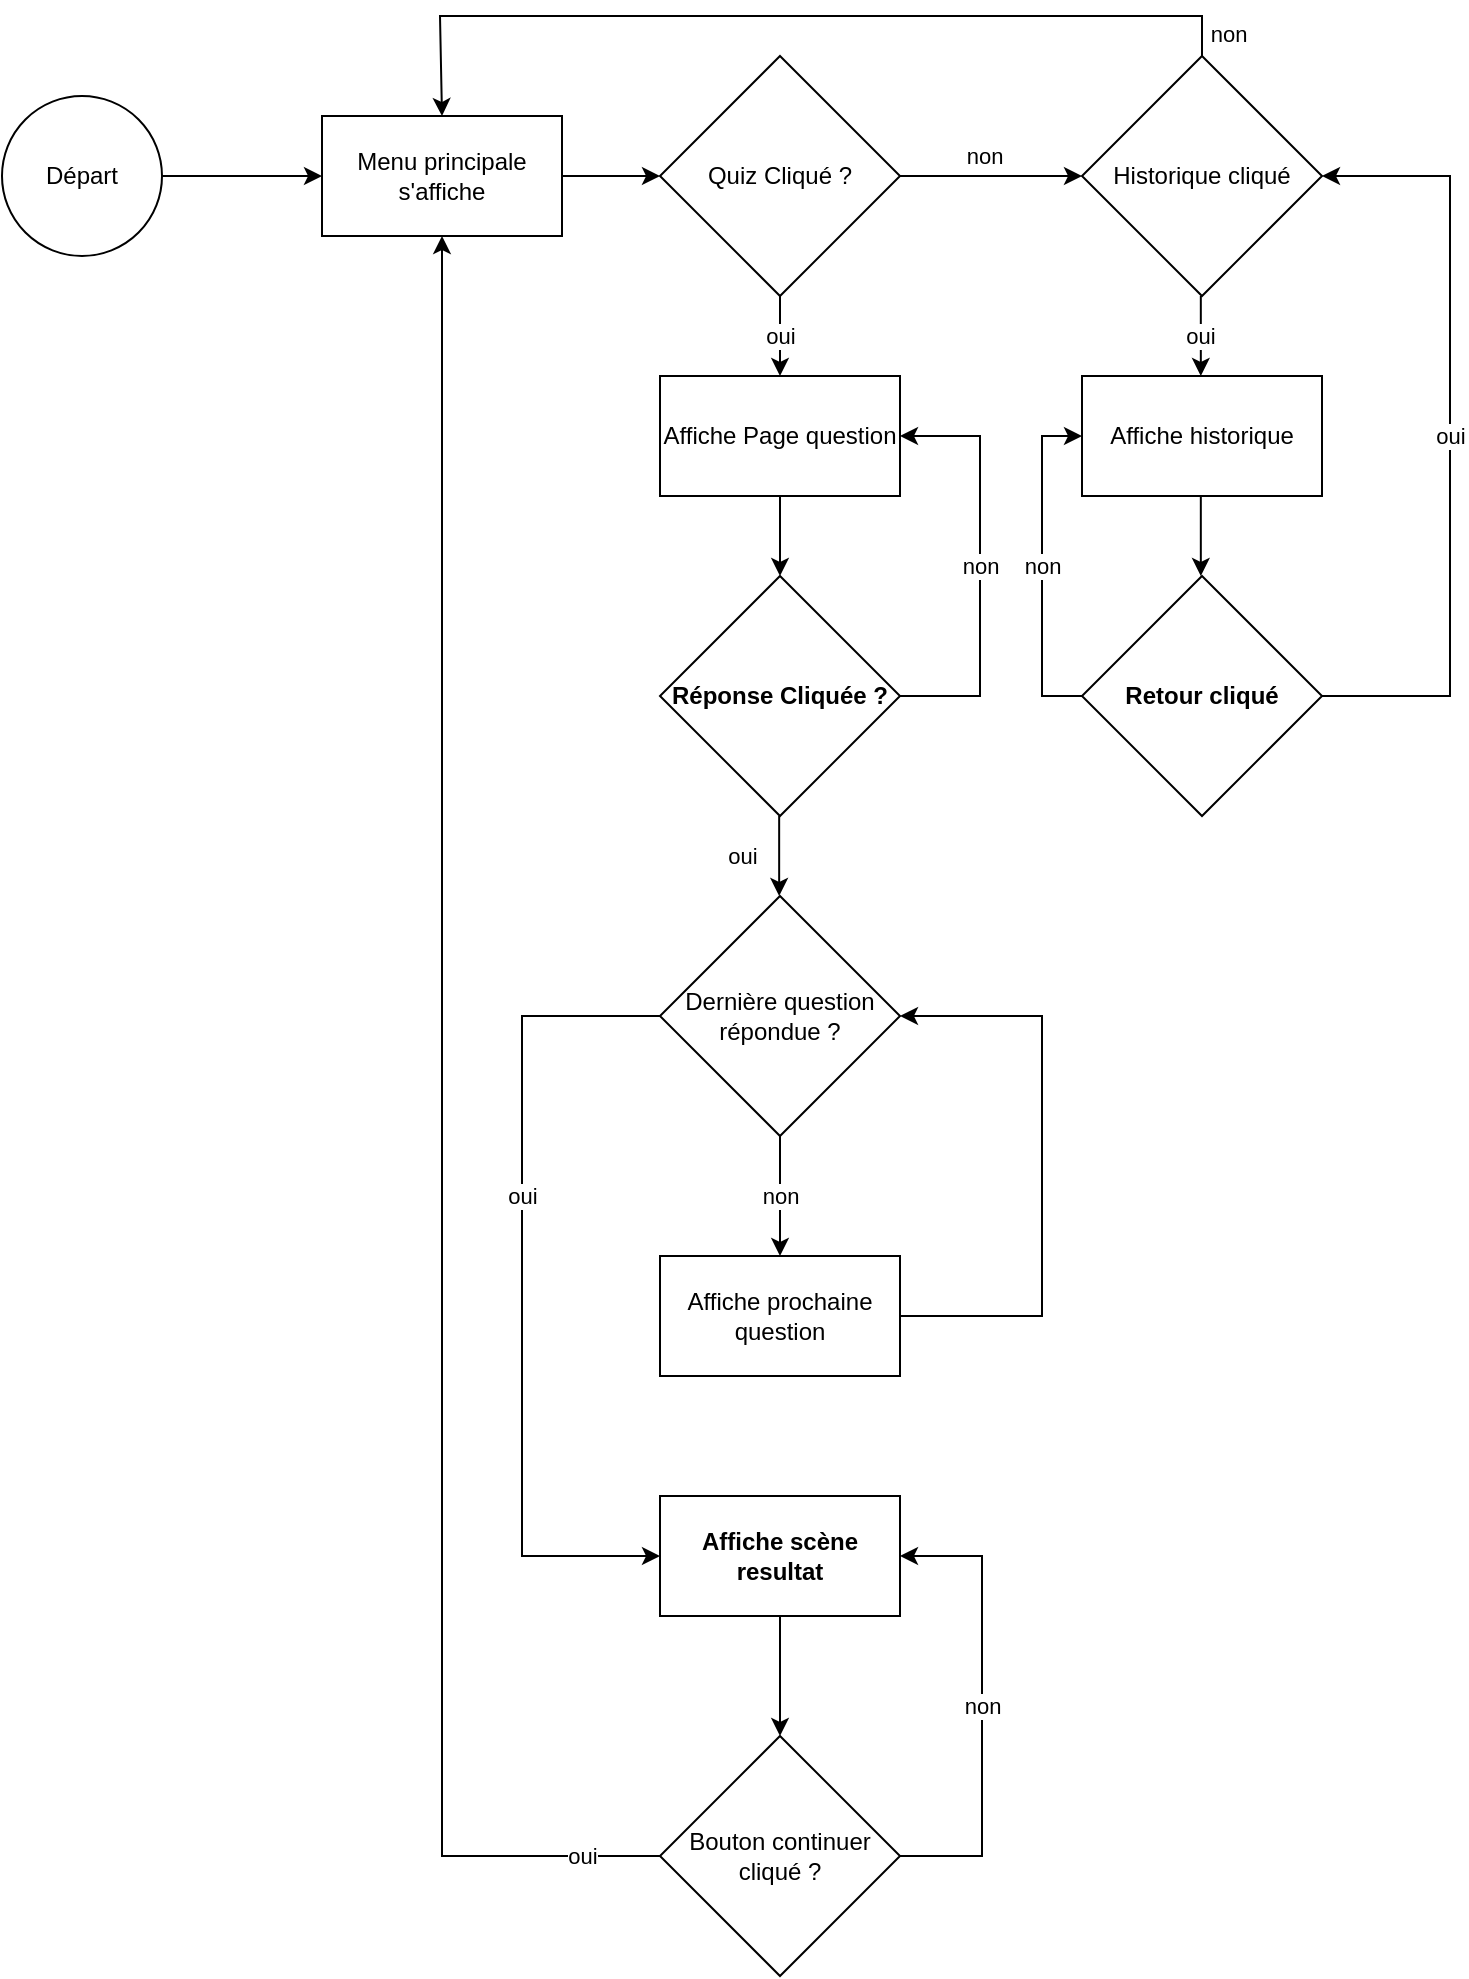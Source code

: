 <mxfile version="23.1.5" type="device">
  <diagram name="Page-1" id="Lv_ohLM1eShK9Vs1BQyF">
    <mxGraphModel dx="2353" dy="1211" grid="1" gridSize="10" guides="1" tooltips="1" connect="1" arrows="1" fold="1" page="1" pageScale="1" pageWidth="827" pageHeight="1169" math="0" shadow="0">
      <root>
        <mxCell id="0" />
        <mxCell id="1" parent="0" />
        <mxCell id="QOv__IoL_4pgsVMGiqMi-2" value="Départ" style="ellipse;whiteSpace=wrap;html=1;aspect=fixed;" vertex="1" parent="1">
          <mxGeometry x="52" y="135" width="80" height="80" as="geometry" />
        </mxCell>
        <mxCell id="QOv__IoL_4pgsVMGiqMi-4" value="Menu principale s&#39;affiche" style="rounded=0;whiteSpace=wrap;html=1;" vertex="1" parent="1">
          <mxGeometry x="212" y="145" width="120" height="60" as="geometry" />
        </mxCell>
        <mxCell id="QOv__IoL_4pgsVMGiqMi-10" value="non" style="edgeStyle=orthogonalEdgeStyle;rounded=0;orthogonalLoop=1;jettySize=auto;html=1;" edge="1" parent="1" source="QOv__IoL_4pgsVMGiqMi-5" target="QOv__IoL_4pgsVMGiqMi-6">
          <mxGeometry x="-0.08" y="10" relative="1" as="geometry">
            <mxPoint as="offset" />
          </mxGeometry>
        </mxCell>
        <mxCell id="QOv__IoL_4pgsVMGiqMi-5" value="Quiz Cliqué ?" style="rhombus;whiteSpace=wrap;html=1;" vertex="1" parent="1">
          <mxGeometry x="381" y="115" width="120" height="120" as="geometry" />
        </mxCell>
        <mxCell id="QOv__IoL_4pgsVMGiqMi-6" value="Historique cliqué" style="rhombus;whiteSpace=wrap;html=1;" vertex="1" parent="1">
          <mxGeometry x="592" y="115" width="120" height="120" as="geometry" />
        </mxCell>
        <mxCell id="QOv__IoL_4pgsVMGiqMi-8" value="" style="endArrow=classic;html=1;rounded=0;exitX=1;exitY=0.5;exitDx=0;exitDy=0;" edge="1" parent="1" source="QOv__IoL_4pgsVMGiqMi-2" target="QOv__IoL_4pgsVMGiqMi-4">
          <mxGeometry width="50" height="50" relative="1" as="geometry">
            <mxPoint x="321" y="355" as="sourcePoint" />
            <mxPoint x="371" y="305" as="targetPoint" />
          </mxGeometry>
        </mxCell>
        <mxCell id="QOv__IoL_4pgsVMGiqMi-9" value="" style="endArrow=classic;html=1;rounded=0;exitX=1;exitY=0.5;exitDx=0;exitDy=0;entryX=0;entryY=0.5;entryDx=0;entryDy=0;" edge="1" parent="1" source="QOv__IoL_4pgsVMGiqMi-4" target="QOv__IoL_4pgsVMGiqMi-5">
          <mxGeometry width="50" height="50" relative="1" as="geometry">
            <mxPoint x="381" y="345" as="sourcePoint" />
            <mxPoint x="431" y="295" as="targetPoint" />
          </mxGeometry>
        </mxCell>
        <mxCell id="QOv__IoL_4pgsVMGiqMi-11" value="non" style="endArrow=classic;html=1;rounded=0;exitX=0.5;exitY=0;exitDx=0;exitDy=0;entryX=0.5;entryY=0;entryDx=0;entryDy=0;" edge="1" parent="1" source="QOv__IoL_4pgsVMGiqMi-6" target="QOv__IoL_4pgsVMGiqMi-4">
          <mxGeometry x="-0.952" y="-13" width="50" height="50" relative="1" as="geometry">
            <mxPoint x="641" y="105" as="sourcePoint" />
            <mxPoint x="691" y="55" as="targetPoint" />
            <Array as="points">
              <mxPoint x="652" y="95" />
              <mxPoint x="591" y="95" />
              <mxPoint x="271" y="95" />
            </Array>
            <mxPoint as="offset" />
          </mxGeometry>
        </mxCell>
        <mxCell id="QOv__IoL_4pgsVMGiqMi-12" value="Affiche Page question" style="rounded=0;whiteSpace=wrap;html=1;" vertex="1" parent="1">
          <mxGeometry x="381" y="275" width="120" height="60" as="geometry" />
        </mxCell>
        <mxCell id="QOv__IoL_4pgsVMGiqMi-13" value="oui" style="endArrow=classic;html=1;rounded=0;exitX=0.5;exitY=1;exitDx=0;exitDy=0;" edge="1" parent="1" source="QOv__IoL_4pgsVMGiqMi-5" target="QOv__IoL_4pgsVMGiqMi-12">
          <mxGeometry width="50" height="50" relative="1" as="geometry">
            <mxPoint x="451" y="245" as="sourcePoint" />
            <mxPoint x="661" y="295" as="targetPoint" />
          </mxGeometry>
        </mxCell>
        <mxCell id="QOv__IoL_4pgsVMGiqMi-15" value="" style="endArrow=classic;html=1;rounded=0;exitX=0.5;exitY=1;exitDx=0;exitDy=0;" edge="1" parent="1">
          <mxGeometry width="50" height="50" relative="1" as="geometry">
            <mxPoint x="441" y="335" as="sourcePoint" />
            <mxPoint x="441" y="375" as="targetPoint" />
          </mxGeometry>
        </mxCell>
        <mxCell id="QOv__IoL_4pgsVMGiqMi-17" value="Réponse Cliquée ?" style="rhombus;whiteSpace=wrap;html=1;fontStyle=1" vertex="1" parent="1">
          <mxGeometry x="381" y="375" width="120" height="120" as="geometry" />
        </mxCell>
        <mxCell id="QOv__IoL_4pgsVMGiqMi-18" value="non" style="endArrow=classic;html=1;rounded=0;exitX=1;exitY=0.5;exitDx=0;exitDy=0;entryX=1;entryY=0.5;entryDx=0;entryDy=0;" edge="1" parent="1" source="QOv__IoL_4pgsVMGiqMi-17" target="QOv__IoL_4pgsVMGiqMi-12">
          <mxGeometry width="50" height="50" relative="1" as="geometry">
            <mxPoint x="551" y="455" as="sourcePoint" />
            <mxPoint x="601" y="405" as="targetPoint" />
            <Array as="points">
              <mxPoint x="541" y="435" />
              <mxPoint x="541" y="385" />
              <mxPoint x="541" y="305" />
            </Array>
          </mxGeometry>
        </mxCell>
        <mxCell id="QOv__IoL_4pgsVMGiqMi-20" value="Dernière question répondue ?" style="rhombus;whiteSpace=wrap;html=1;" vertex="1" parent="1">
          <mxGeometry x="381" y="535" width="120" height="120" as="geometry" />
        </mxCell>
        <mxCell id="QOv__IoL_4pgsVMGiqMi-21" value="oui" style="endArrow=classic;html=1;rounded=0;exitX=0.5;exitY=1;exitDx=0;exitDy=0;" edge="1" parent="1">
          <mxGeometry y="-19" width="50" height="50" relative="1" as="geometry">
            <mxPoint x="440.58" y="495" as="sourcePoint" />
            <mxPoint x="440.58" y="535" as="targetPoint" />
            <mxPoint as="offset" />
          </mxGeometry>
        </mxCell>
        <mxCell id="QOv__IoL_4pgsVMGiqMi-40" style="edgeStyle=orthogonalEdgeStyle;rounded=0;orthogonalLoop=1;jettySize=auto;html=1;entryX=1;entryY=0.5;entryDx=0;entryDy=0;" edge="1" parent="1" source="QOv__IoL_4pgsVMGiqMi-23" target="QOv__IoL_4pgsVMGiqMi-20">
          <mxGeometry relative="1" as="geometry">
            <mxPoint x="441" y="515" as="targetPoint" />
            <Array as="points">
              <mxPoint x="572" y="745" />
              <mxPoint x="572" y="595" />
            </Array>
          </mxGeometry>
        </mxCell>
        <mxCell id="QOv__IoL_4pgsVMGiqMi-23" value="Affiche prochaine question" style="rounded=0;whiteSpace=wrap;html=1;" vertex="1" parent="1">
          <mxGeometry x="381" y="715" width="120" height="60" as="geometry" />
        </mxCell>
        <mxCell id="QOv__IoL_4pgsVMGiqMi-24" value="non" style="endArrow=classic;html=1;rounded=0;exitX=0.5;exitY=1;exitDx=0;exitDy=0;" edge="1" parent="1" source="QOv__IoL_4pgsVMGiqMi-20" target="QOv__IoL_4pgsVMGiqMi-23">
          <mxGeometry width="50" height="50" relative="1" as="geometry">
            <mxPoint x="272" y="675" as="sourcePoint" />
            <mxPoint x="322" y="625" as="targetPoint" />
          </mxGeometry>
        </mxCell>
        <mxCell id="QOv__IoL_4pgsVMGiqMi-25" value="Affiche scène resultat" style="rounded=0;whiteSpace=wrap;html=1;fontStyle=1" vertex="1" parent="1">
          <mxGeometry x="381" y="835" width="120" height="60" as="geometry" />
        </mxCell>
        <mxCell id="QOv__IoL_4pgsVMGiqMi-27" value="oui" style="endArrow=classic;html=1;rounded=0;exitX=0;exitY=0.5;exitDx=0;exitDy=0;entryX=0;entryY=0.5;entryDx=0;entryDy=0;" edge="1" parent="1" source="QOv__IoL_4pgsVMGiqMi-20" target="QOv__IoL_4pgsVMGiqMi-25">
          <mxGeometry x="-0.221" width="50" height="50" relative="1" as="geometry">
            <mxPoint x="192" y="585" as="sourcePoint" />
            <mxPoint x="242" y="535" as="targetPoint" />
            <Array as="points">
              <mxPoint x="312" y="595" />
              <mxPoint x="312" y="865" />
            </Array>
            <mxPoint as="offset" />
          </mxGeometry>
        </mxCell>
        <mxCell id="QOv__IoL_4pgsVMGiqMi-28" value="Affiche historique" style="rounded=0;whiteSpace=wrap;html=1;" vertex="1" parent="1">
          <mxGeometry x="592" y="275" width="120" height="60" as="geometry" />
        </mxCell>
        <mxCell id="QOv__IoL_4pgsVMGiqMi-41" value="non" style="edgeStyle=orthogonalEdgeStyle;rounded=0;orthogonalLoop=1;jettySize=auto;html=1;exitX=0;exitY=0.5;exitDx=0;exitDy=0;entryX=0;entryY=0.5;entryDx=0;entryDy=0;" edge="1" parent="1" source="QOv__IoL_4pgsVMGiqMi-29" target="QOv__IoL_4pgsVMGiqMi-28">
          <mxGeometry relative="1" as="geometry" />
        </mxCell>
        <mxCell id="QOv__IoL_4pgsVMGiqMi-29" value="Retour cliqué" style="rhombus;whiteSpace=wrap;html=1;fontStyle=1" vertex="1" parent="1">
          <mxGeometry x="592" y="375" width="120" height="120" as="geometry" />
        </mxCell>
        <mxCell id="QOv__IoL_4pgsVMGiqMi-30" value="" style="endArrow=classic;html=1;rounded=0;exitX=0.5;exitY=1;exitDx=0;exitDy=0;" edge="1" parent="1">
          <mxGeometry width="50" height="50" relative="1" as="geometry">
            <mxPoint x="651.41" y="335" as="sourcePoint" />
            <mxPoint x="651.41" y="375" as="targetPoint" />
          </mxGeometry>
        </mxCell>
        <mxCell id="QOv__IoL_4pgsVMGiqMi-32" value="oui" style="endArrow=classic;html=1;rounded=0;exitX=0.5;exitY=1;exitDx=0;exitDy=0;" edge="1" parent="1">
          <mxGeometry width="50" height="50" relative="1" as="geometry">
            <mxPoint x="651.41" y="235" as="sourcePoint" />
            <mxPoint x="651.41" y="275" as="targetPoint" />
          </mxGeometry>
        </mxCell>
        <mxCell id="QOv__IoL_4pgsVMGiqMi-33" value="oui" style="endArrow=classic;html=1;rounded=0;exitX=1;exitY=0.5;exitDx=0;exitDy=0;entryX=1;entryY=0.5;entryDx=0;entryDy=0;" edge="1" parent="1" source="QOv__IoL_4pgsVMGiqMi-29" target="QOv__IoL_4pgsVMGiqMi-6">
          <mxGeometry width="50" height="50" relative="1" as="geometry">
            <mxPoint x="786" y="395" as="sourcePoint" />
            <mxPoint x="836" y="345" as="targetPoint" />
            <Array as="points">
              <mxPoint x="776" y="435" />
              <mxPoint x="776" y="175" />
            </Array>
          </mxGeometry>
        </mxCell>
        <mxCell id="QOv__IoL_4pgsVMGiqMi-39" value="oui" style="edgeStyle=orthogonalEdgeStyle;rounded=0;orthogonalLoop=1;jettySize=auto;html=1;entryX=0.5;entryY=1;entryDx=0;entryDy=0;" edge="1" parent="1" source="QOv__IoL_4pgsVMGiqMi-34" target="QOv__IoL_4pgsVMGiqMi-4">
          <mxGeometry x="-0.915" relative="1" as="geometry">
            <mxPoint as="offset" />
          </mxGeometry>
        </mxCell>
        <mxCell id="QOv__IoL_4pgsVMGiqMi-34" value="Bouton continuer cliqué ?" style="rhombus;whiteSpace=wrap;html=1;" vertex="1" parent="1">
          <mxGeometry x="381" y="955" width="120" height="120" as="geometry" />
        </mxCell>
        <mxCell id="QOv__IoL_4pgsVMGiqMi-37" value="" style="endArrow=classic;html=1;rounded=0;exitX=0.5;exitY=1;exitDx=0;exitDy=0;" edge="1" parent="1" source="QOv__IoL_4pgsVMGiqMi-25" target="QOv__IoL_4pgsVMGiqMi-34">
          <mxGeometry width="50" height="50" relative="1" as="geometry">
            <mxPoint x="342" y="1115" as="sourcePoint" />
            <mxPoint x="392" y="1065" as="targetPoint" />
          </mxGeometry>
        </mxCell>
        <mxCell id="QOv__IoL_4pgsVMGiqMi-38" value="non" style="endArrow=classic;html=1;rounded=0;exitX=1;exitY=0.5;exitDx=0;exitDy=0;entryX=1;entryY=0.5;entryDx=0;entryDy=0;" edge="1" parent="1" source="QOv__IoL_4pgsVMGiqMi-34" target="QOv__IoL_4pgsVMGiqMi-25">
          <mxGeometry width="50" height="50" relative="1" as="geometry">
            <mxPoint x="562" y="835" as="sourcePoint" />
            <mxPoint x="612" y="785" as="targetPoint" />
            <Array as="points">
              <mxPoint x="542" y="1015" />
              <mxPoint x="542" y="865" />
            </Array>
          </mxGeometry>
        </mxCell>
      </root>
    </mxGraphModel>
  </diagram>
</mxfile>
